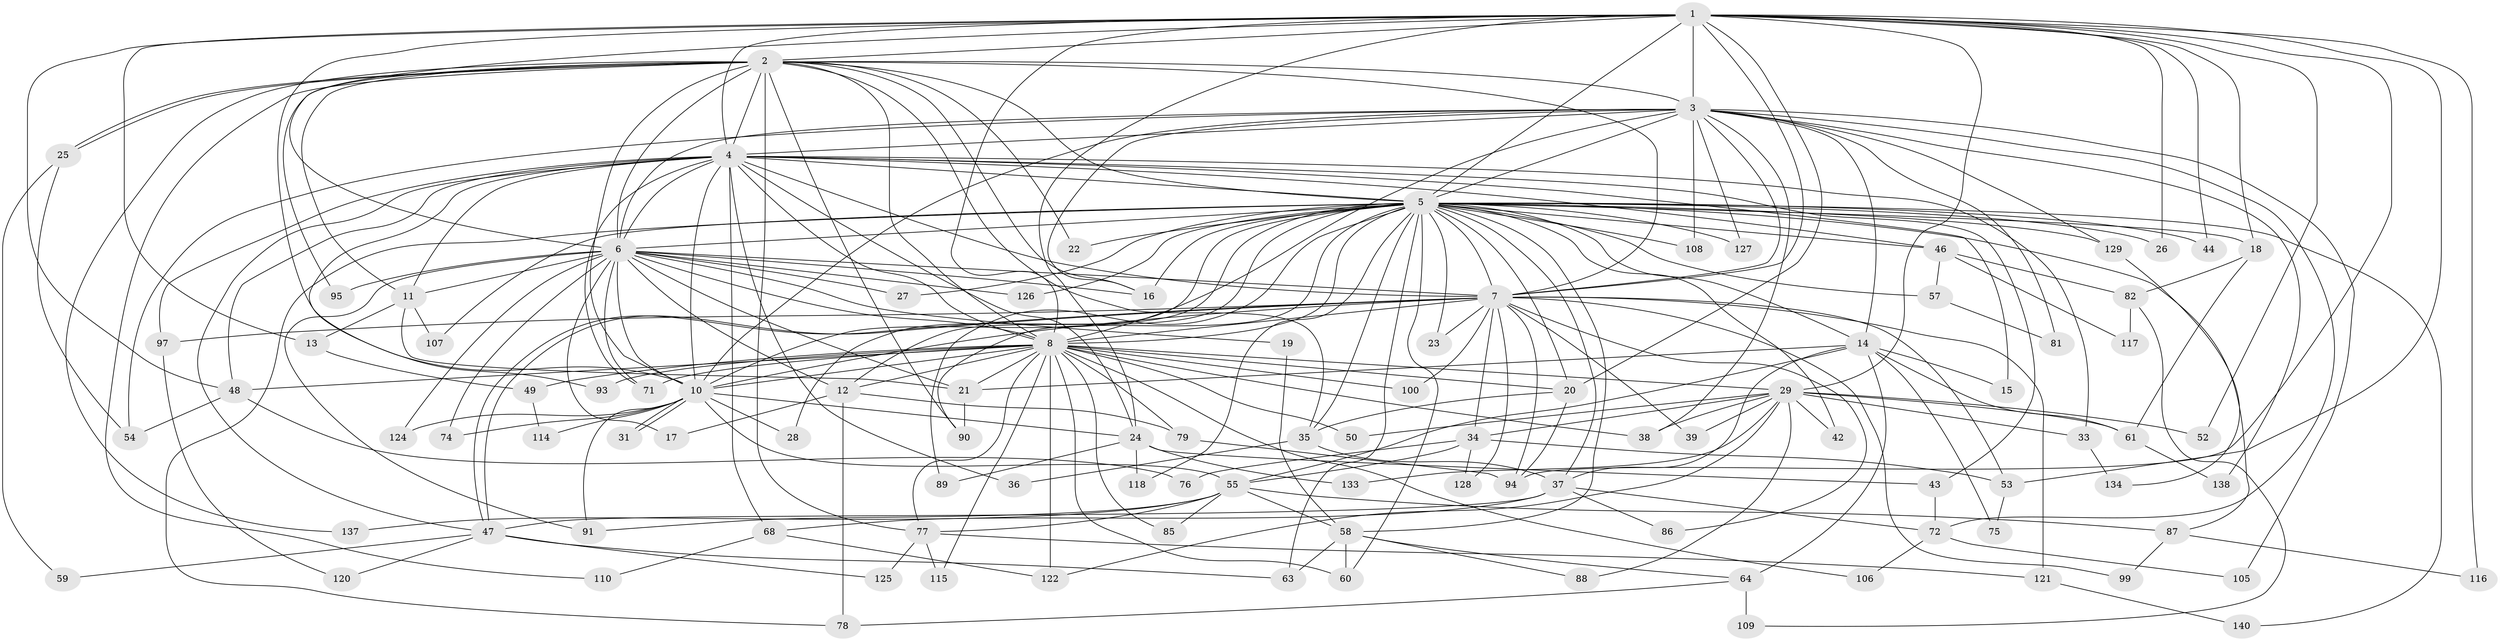 // original degree distribution, {21: 0.02127659574468085, 20: 0.0070921985815602835, 23: 0.014184397163120567, 37: 0.0070921985815602835, 12: 0.0070921985815602835, 27: 0.0070921985815602835, 19: 0.0070921985815602835, 5: 0.06382978723404255, 6: 0.028368794326241134, 3: 0.23404255319148937, 9: 0.014184397163120567, 2: 0.5035460992907801, 4: 0.07092198581560284, 15: 0.0070921985815602835, 7: 0.0070921985815602835}
// Generated by graph-tools (version 1.1) at 2025/11/02/27/25 16:11:06]
// undirected, 104 vertices, 255 edges
graph export_dot {
graph [start="1"]
  node [color=gray90,style=filled];
  1 [super="+132"];
  2 [super="+84"];
  3 [super="+40"];
  4 [super="+70"];
  5 [super="+32"];
  6 [super="+9"];
  7 [super="+69"];
  8 [super="+83"];
  10 [super="+51"];
  11 [super="+102"];
  12 [super="+130"];
  13;
  14 [super="+141"];
  15;
  16 [super="+56"];
  17;
  18 [super="+30"];
  19 [super="+80"];
  20;
  21 [super="+92"];
  22;
  23;
  24 [super="+41"];
  25;
  26;
  27;
  28;
  29 [super="+139"];
  31;
  33;
  34 [super="+135"];
  35 [super="+67"];
  36;
  37 [super="+45"];
  38 [super="+113"];
  39;
  42;
  43 [super="+119"];
  44;
  46;
  47 [super="+103"];
  48 [super="+66"];
  49;
  50;
  52;
  53 [super="+104"];
  54 [super="+62"];
  55 [super="+96"];
  57;
  58 [super="+65"];
  59;
  60 [super="+73"];
  61 [super="+111"];
  63;
  64 [super="+112"];
  68;
  71;
  72;
  74;
  75;
  76;
  77 [super="+101"];
  78 [super="+131"];
  79;
  81;
  82;
  85;
  86;
  87;
  88;
  89;
  90 [super="+98"];
  91;
  93;
  94 [super="+123"];
  95;
  97;
  99;
  100;
  105;
  106;
  107;
  108;
  109;
  110;
  114;
  115;
  116;
  117;
  118;
  120;
  121;
  122 [super="+136"];
  124;
  125;
  126;
  127;
  128;
  129;
  133;
  134;
  137;
  138;
  140;
  1 -- 2;
  1 -- 3;
  1 -- 4;
  1 -- 5;
  1 -- 6 [weight=2];
  1 -- 7;
  1 -- 8;
  1 -- 10;
  1 -- 13;
  1 -- 18;
  1 -- 20;
  1 -- 26;
  1 -- 29;
  1 -- 44;
  1 -- 52;
  1 -- 116;
  1 -- 53;
  1 -- 94;
  1 -- 48;
  1 -- 24;
  2 -- 3;
  2 -- 4;
  2 -- 5;
  2 -- 6 [weight=2];
  2 -- 7 [weight=2];
  2 -- 8;
  2 -- 10;
  2 -- 11;
  2 -- 22;
  2 -- 25;
  2 -- 25;
  2 -- 90;
  2 -- 95;
  2 -- 110;
  2 -- 137;
  2 -- 77;
  2 -- 16;
  2 -- 35;
  3 -- 4 [weight=2];
  3 -- 5;
  3 -- 6 [weight=2];
  3 -- 7;
  3 -- 8;
  3 -- 10;
  3 -- 14;
  3 -- 16;
  3 -- 38;
  3 -- 54;
  3 -- 81;
  3 -- 105;
  3 -- 108;
  3 -- 127;
  3 -- 129;
  3 -- 138;
  3 -- 72;
  4 -- 5;
  4 -- 6 [weight=2];
  4 -- 7;
  4 -- 8;
  4 -- 10;
  4 -- 11;
  4 -- 15;
  4 -- 24;
  4 -- 33;
  4 -- 36;
  4 -- 43;
  4 -- 46;
  4 -- 48;
  4 -- 68;
  4 -- 71;
  4 -- 93;
  4 -- 97;
  4 -- 47;
  5 -- 6 [weight=2];
  5 -- 7;
  5 -- 8;
  5 -- 10;
  5 -- 12;
  5 -- 14;
  5 -- 18 [weight=2];
  5 -- 22;
  5 -- 23;
  5 -- 26;
  5 -- 27;
  5 -- 28;
  5 -- 35;
  5 -- 37;
  5 -- 44;
  5 -- 46;
  5 -- 57;
  5 -- 58;
  5 -- 60;
  5 -- 63;
  5 -- 78;
  5 -- 87;
  5 -- 89;
  5 -- 107;
  5 -- 108;
  5 -- 126;
  5 -- 127;
  5 -- 129;
  5 -- 140;
  5 -- 20;
  5 -- 118;
  5 -- 42;
  5 -- 90;
  5 -- 16;
  6 -- 7 [weight=2];
  6 -- 8 [weight=2];
  6 -- 10 [weight=3];
  6 -- 95;
  6 -- 71;
  6 -- 74;
  6 -- 16;
  6 -- 17;
  6 -- 19;
  6 -- 21;
  6 -- 91;
  6 -- 27;
  6 -- 124;
  6 -- 126;
  6 -- 11;
  6 -- 12;
  7 -- 8;
  7 -- 10;
  7 -- 23;
  7 -- 34;
  7 -- 39;
  7 -- 47;
  7 -- 47;
  7 -- 53;
  7 -- 86;
  7 -- 94;
  7 -- 97;
  7 -- 99;
  7 -- 100;
  7 -- 121;
  7 -- 128;
  8 -- 10;
  8 -- 12;
  8 -- 20;
  8 -- 29;
  8 -- 38;
  8 -- 48;
  8 -- 49;
  8 -- 50;
  8 -- 77;
  8 -- 79;
  8 -- 85;
  8 -- 93;
  8 -- 100;
  8 -- 106;
  8 -- 115;
  8 -- 71;
  8 -- 60;
  8 -- 122;
  8 -- 21;
  10 -- 24;
  10 -- 28;
  10 -- 31;
  10 -- 31;
  10 -- 55;
  10 -- 74;
  10 -- 91;
  10 -- 114;
  10 -- 124;
  11 -- 13;
  11 -- 21;
  11 -- 107;
  12 -- 17;
  12 -- 78;
  12 -- 79;
  13 -- 49;
  14 -- 15;
  14 -- 55;
  14 -- 61;
  14 -- 64;
  14 -- 75;
  14 -- 21;
  14 -- 37;
  18 -- 61;
  18 -- 82;
  19 -- 58;
  20 -- 35;
  20 -- 94;
  21 -- 90;
  24 -- 43;
  24 -- 89;
  24 -- 133;
  24 -- 118;
  25 -- 59;
  25 -- 54;
  29 -- 33;
  29 -- 34;
  29 -- 39;
  29 -- 42;
  29 -- 50;
  29 -- 52;
  29 -- 88;
  29 -- 122;
  29 -- 133;
  29 -- 61;
  29 -- 38;
  33 -- 134;
  34 -- 53;
  34 -- 76;
  34 -- 128;
  34 -- 55;
  35 -- 36;
  35 -- 37;
  37 -- 68;
  37 -- 86;
  37 -- 72;
  37 -- 47;
  43 -- 72;
  46 -- 57;
  46 -- 82;
  46 -- 117;
  47 -- 59;
  47 -- 63;
  47 -- 125;
  47 -- 120;
  48 -- 54;
  48 -- 76;
  49 -- 114;
  53 -- 75;
  55 -- 58;
  55 -- 77;
  55 -- 85;
  55 -- 87;
  55 -- 137;
  55 -- 91;
  57 -- 81;
  58 -- 60;
  58 -- 64;
  58 -- 88;
  58 -- 63;
  61 -- 138;
  64 -- 109 [weight=2];
  64 -- 78;
  68 -- 110;
  68 -- 122;
  72 -- 105;
  72 -- 106;
  77 -- 121;
  77 -- 125;
  77 -- 115;
  79 -- 94;
  82 -- 109;
  82 -- 117;
  87 -- 99;
  87 -- 116;
  97 -- 120;
  121 -- 140;
  129 -- 134;
}
